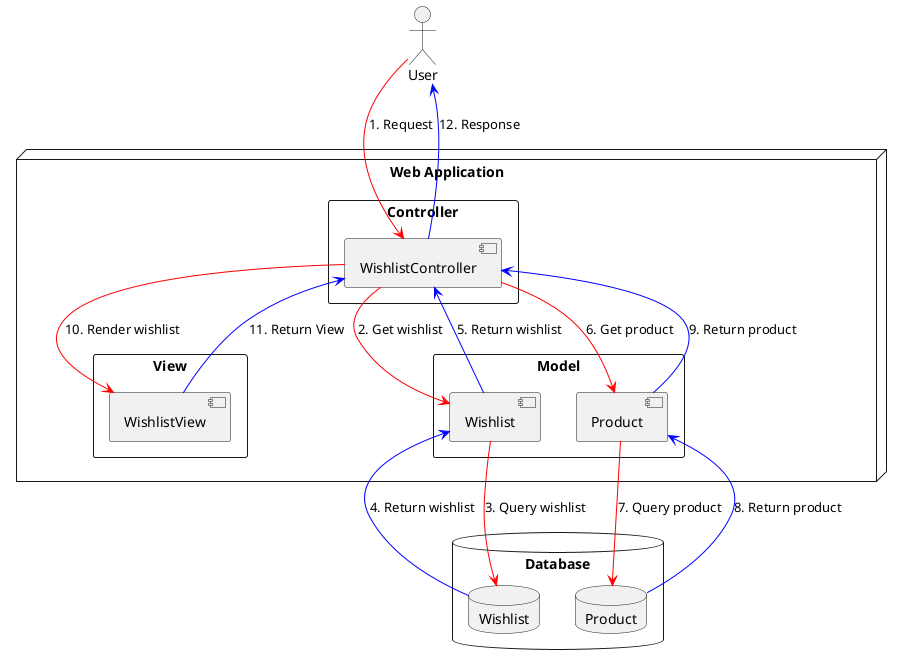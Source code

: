 @startuml

node "Web Application" as app {
rectangle "Controller" as controller {
    component "WishlistController" as wishlistController
}
rectangle "View" as view {
    component "WishlistView" as wishlistView
}
rectangle "Model" as model {
    component "Wishlist" as wishlistModel
    component "Product" as productModel
}
}
database "Database" as db {
    database "Wishlist" as wishlistDb
    database "Product" as productDb
}
actor "User" as user

user --> wishlistController #red : 1. Request
wishlistController --> wishlistModel #red : 2. Get wishlist
wishlistModel --> wishlistDb #red : 3. Query wishlist
wishlistDb --> wishlistModel #blue : 4. Return wishlist
wishlistModel --> wishlistController #blue : 5. Return wishlist
wishlistController --> productModel #red : 6. Get product
productModel --> productDb #red : 7. Query product
productDb --> productModel #blue : 8. Return product
productModel --> wishlistController #blue : 9. Return product
wishlistController --> wishlistView #red : 10. Render wishlist
wishlistView --> wishlistController #blue : 11. Return View
wishlistController --> user #blue : 12. Response

@enduml
